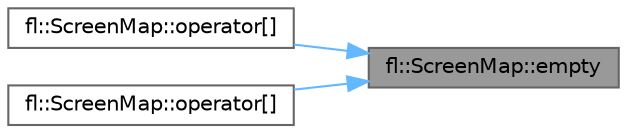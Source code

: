 digraph "fl::ScreenMap::empty"
{
 // INTERACTIVE_SVG=YES
 // LATEX_PDF_SIZE
  bgcolor="transparent";
  edge [fontname=Helvetica,fontsize=10,labelfontname=Helvetica,labelfontsize=10];
  node [fontname=Helvetica,fontsize=10,shape=box,height=0.2,width=0.4];
  rankdir="RL";
  Node1 [id="Node000001",label="fl::ScreenMap::empty",height=0.2,width=0.4,color="gray40", fillcolor="grey60", style="filled", fontcolor="black",tooltip=" "];
  Node1 -> Node2 [id="edge1_Node000001_Node000002",dir="back",color="steelblue1",style="solid",tooltip=" "];
  Node2 [id="Node000002",label="fl::ScreenMap::operator[]",height=0.2,width=0.4,color="grey40", fillcolor="white", style="filled",URL="$d2/d78/classfl_1_1_screen_map_adcd1c9b1f67f3f75a6c9634208c8ed38.html#adcd1c9b1f67f3f75a6c9634208c8ed38",tooltip=" "];
  Node1 -> Node3 [id="edge2_Node000001_Node000003",dir="back",color="steelblue1",style="solid",tooltip=" "];
  Node3 [id="Node000003",label="fl::ScreenMap::operator[]",height=0.2,width=0.4,color="grey40", fillcolor="white", style="filled",URL="$d2/d78/classfl_1_1_screen_map_a6f3f887402c5a42d51f50261cbbe2a1f.html#a6f3f887402c5a42d51f50261cbbe2a1f",tooltip=" "];
}
